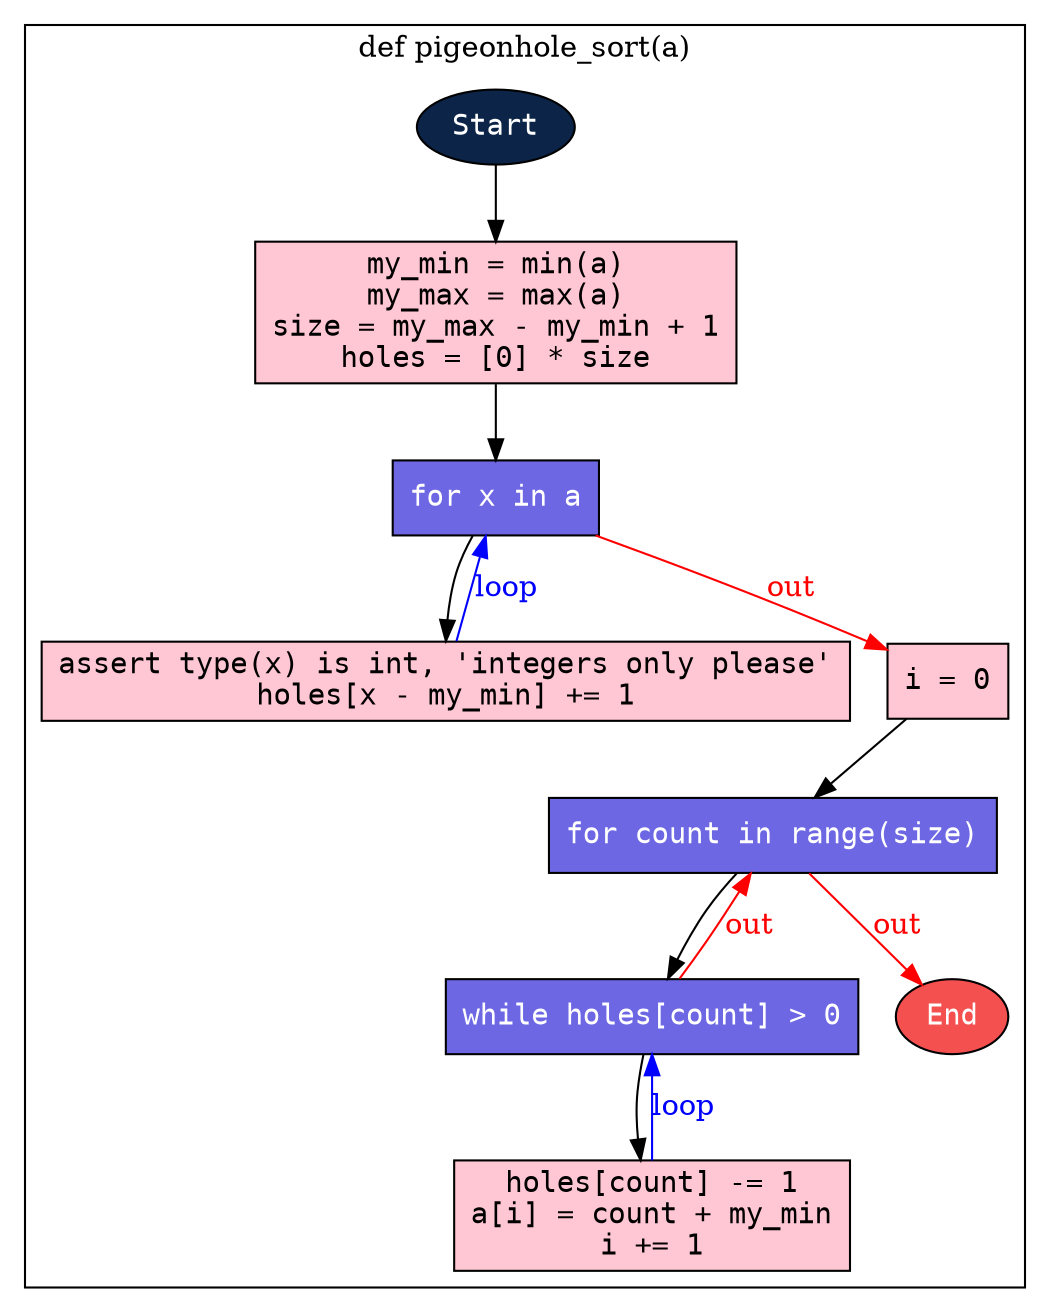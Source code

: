 digraph my_graph {
bgcolor="white"
node [fontname="courier"]

LStart_pigeonhole_sort [shape=ellipse] [label="Start"] [type="START"] [style=filled fillcolor="#0B2447" fontcolor=white]
L9 [shape=rect] [label="my_min = min(a)
my_max = max(a)
size = my_max - my_min + 1
holes = [0] * size
"] [type="STATEMENT"] [style=filled fillcolor="#FFC6D3" fontcolor=black]
L17 [shape=rect] [label="for x in a"] [type="LOOP"] [style=filled fillcolor="#6D67E4" fontcolor=white]
L18 [shape=rect] [label="assert type(x) is int, 'integers only please'
holes[x - my_min] += 1
"] [type="STATEMENT"] [style=filled fillcolor="#FFC6D3" fontcolor=black]
L22 [shape=rect] [label="i = 0
"] [type="STATEMENT"] [style=filled fillcolor="#FFC6D3" fontcolor=black]
L23 [shape=rect] [label="for count in range(size)"] [type="LOOP"] [style=filled fillcolor="#6D67E4" fontcolor=white]
L24 [shape=rect] [label="while holes[count] > 0"] [type="LOOP"] [style=filled fillcolor="#6D67E4" fontcolor=white]
L25 [shape=rect] [label="holes[count] -= 1
a[i] = count + my_min
i += 1
"] [type="STATEMENT"] [style=filled fillcolor="#FFC6D3" fontcolor=black]
L999999 [shape=ellipse] [label="End"] [type="END"] [style=filled fillcolor="#F45050" fontcolor=white]

subgraph cluster_pigeonhole_sort {
label = "def pigeonhole_sort(a)";

LStart_pigeonhole_sort -> L9    [source="@current_to_next"]
L9 -> L17    [source="@current_to_next"]
L17 -> L18    [source="@loop_to_next"]
L17 -> L22 [color=red] [fontcolor=red] [label="out"] [source="@loop_to_next_sibling"]
L18 -> L17 [color=blue] [fontcolor=blue] [label="loop"] [source="@last_to_loop"]

L22 -> L23    [source="@current_to_next"]
L23 -> L24    [source="@loop_to_next"]
L23 -> L999999 [color=red] [fontcolor=red] [label="out"] [source="@end_loop_to_end"]
L24 -> L25    [source="@loop_to_next"]
L24 -> L23 [color=red] [fontcolor=red] [label="out"] [source="@loop_to_parent_loop"]
L25 -> L24 [color=blue] [fontcolor=blue] [label="loop"] [source="@last_to_loop"]

}


}
